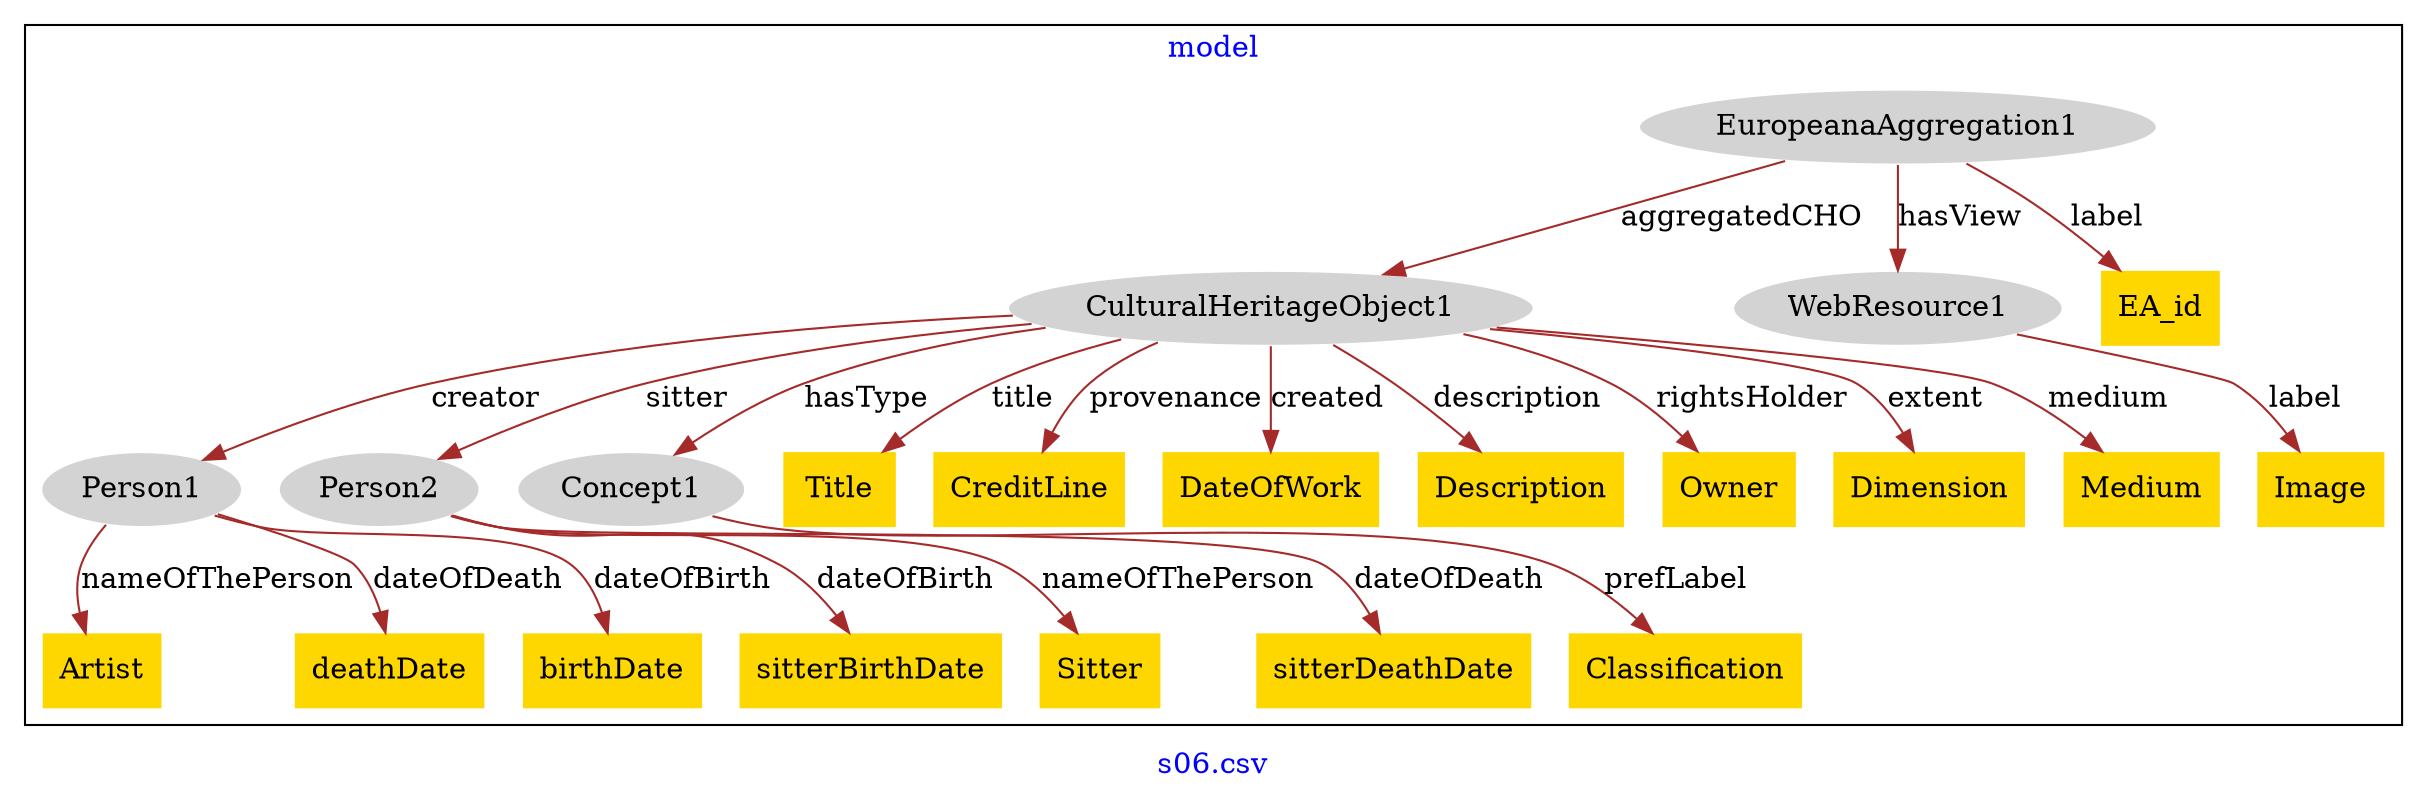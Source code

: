 digraph n0 {
fontcolor="blue"
remincross="true"
label="s06.csv"
subgraph cluster {
label="model"
n2[style="filled",color="white",fillcolor="lightgray",label="CulturalHeritageObject1"];
n3[style="filled",color="white",fillcolor="lightgray",label="Person1"];
n4[style="filled",color="white",fillcolor="lightgray",label="Person2"];
n5[style="filled",color="white",fillcolor="lightgray",label="Concept1"];
n6[style="filled",color="white",fillcolor="lightgray",label="EuropeanaAggregation1"];
n7[style="filled",color="white",fillcolor="lightgray",label="WebResource1"];
n8[shape="plaintext",style="filled",fillcolor="gold",label="Artist"];
n9[shape="plaintext",style="filled",fillcolor="gold",label="Title"];
n10[shape="plaintext",style="filled",fillcolor="gold",label="sitterBirthDate"];
n11[shape="plaintext",style="filled",fillcolor="gold",label="Sitter"];
n12[shape="plaintext",style="filled",fillcolor="gold",label="CreditLine"];
n13[shape="plaintext",style="filled",fillcolor="gold",label="DateOfWork"];
n14[shape="plaintext",style="filled",fillcolor="gold",label="Description"];
n15[shape="plaintext",style="filled",fillcolor="gold",label="Image"];
n16[shape="plaintext",style="filled",fillcolor="gold",label="Owner"];
n17[shape="plaintext",style="filled",fillcolor="gold",label="Dimension"];
n18[shape="plaintext",style="filled",fillcolor="gold",label="EA_id"];
n19[shape="plaintext",style="filled",fillcolor="gold",label="Medium"];
n20[shape="plaintext",style="filled",fillcolor="gold",label="deathDate"];
n21[shape="plaintext",style="filled",fillcolor="gold",label="Classification"];
n22[shape="plaintext",style="filled",fillcolor="gold",label="birthDate"];
n23[shape="plaintext",style="filled",fillcolor="gold",label="sitterDeathDate"];
}
n2 -> n3[color="brown",fontcolor="black",label="creator"]
n2 -> n4[color="brown",fontcolor="black",label="sitter"]
n2 -> n5[color="brown",fontcolor="black",label="hasType"]
n6 -> n2[color="brown",fontcolor="black",label="aggregatedCHO"]
n6 -> n7[color="brown",fontcolor="black",label="hasView"]
n3 -> n8[color="brown",fontcolor="black",label="nameOfThePerson"]
n2 -> n9[color="brown",fontcolor="black",label="title"]
n4 -> n10[color="brown",fontcolor="black",label="dateOfBirth"]
n4 -> n11[color="brown",fontcolor="black",label="nameOfThePerson"]
n2 -> n12[color="brown",fontcolor="black",label="provenance"]
n2 -> n13[color="brown",fontcolor="black",label="created"]
n2 -> n14[color="brown",fontcolor="black",label="description"]
n7 -> n15[color="brown",fontcolor="black",label="label"]
n2 -> n16[color="brown",fontcolor="black",label="rightsHolder"]
n2 -> n17[color="brown",fontcolor="black",label="extent"]
n6 -> n18[color="brown",fontcolor="black",label="label"]
n2 -> n19[color="brown",fontcolor="black",label="medium"]
n3 -> n20[color="brown",fontcolor="black",label="dateOfDeath"]
n5 -> n21[color="brown",fontcolor="black",label="prefLabel"]
n3 -> n22[color="brown",fontcolor="black",label="dateOfBirth"]
n4 -> n23[color="brown",fontcolor="black",label="dateOfDeath"]
}
